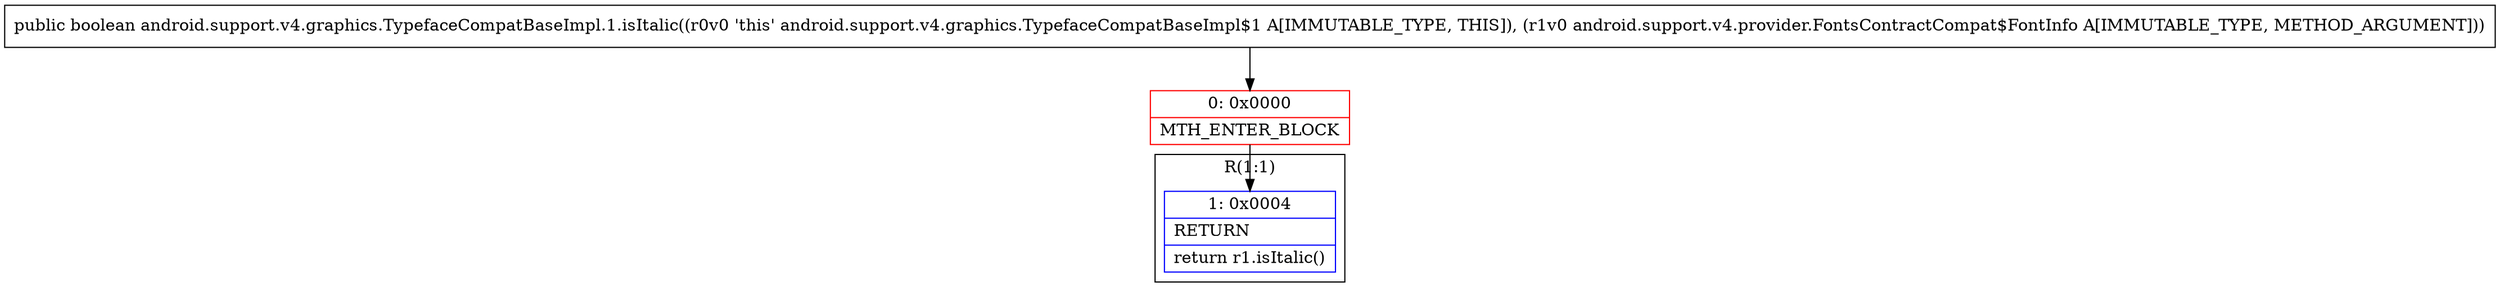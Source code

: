 digraph "CFG forandroid.support.v4.graphics.TypefaceCompatBaseImpl.1.isItalic(Landroid\/support\/v4\/provider\/FontsContractCompat$FontInfo;)Z" {
subgraph cluster_Region_31945566 {
label = "R(1:1)";
node [shape=record,color=blue];
Node_1 [shape=record,label="{1\:\ 0x0004|RETURN\l|return r1.isItalic()\l}"];
}
Node_0 [shape=record,color=red,label="{0\:\ 0x0000|MTH_ENTER_BLOCK\l}"];
MethodNode[shape=record,label="{public boolean android.support.v4.graphics.TypefaceCompatBaseImpl.1.isItalic((r0v0 'this' android.support.v4.graphics.TypefaceCompatBaseImpl$1 A[IMMUTABLE_TYPE, THIS]), (r1v0 android.support.v4.provider.FontsContractCompat$FontInfo A[IMMUTABLE_TYPE, METHOD_ARGUMENT])) }"];
MethodNode -> Node_0;
Node_0 -> Node_1;
}


